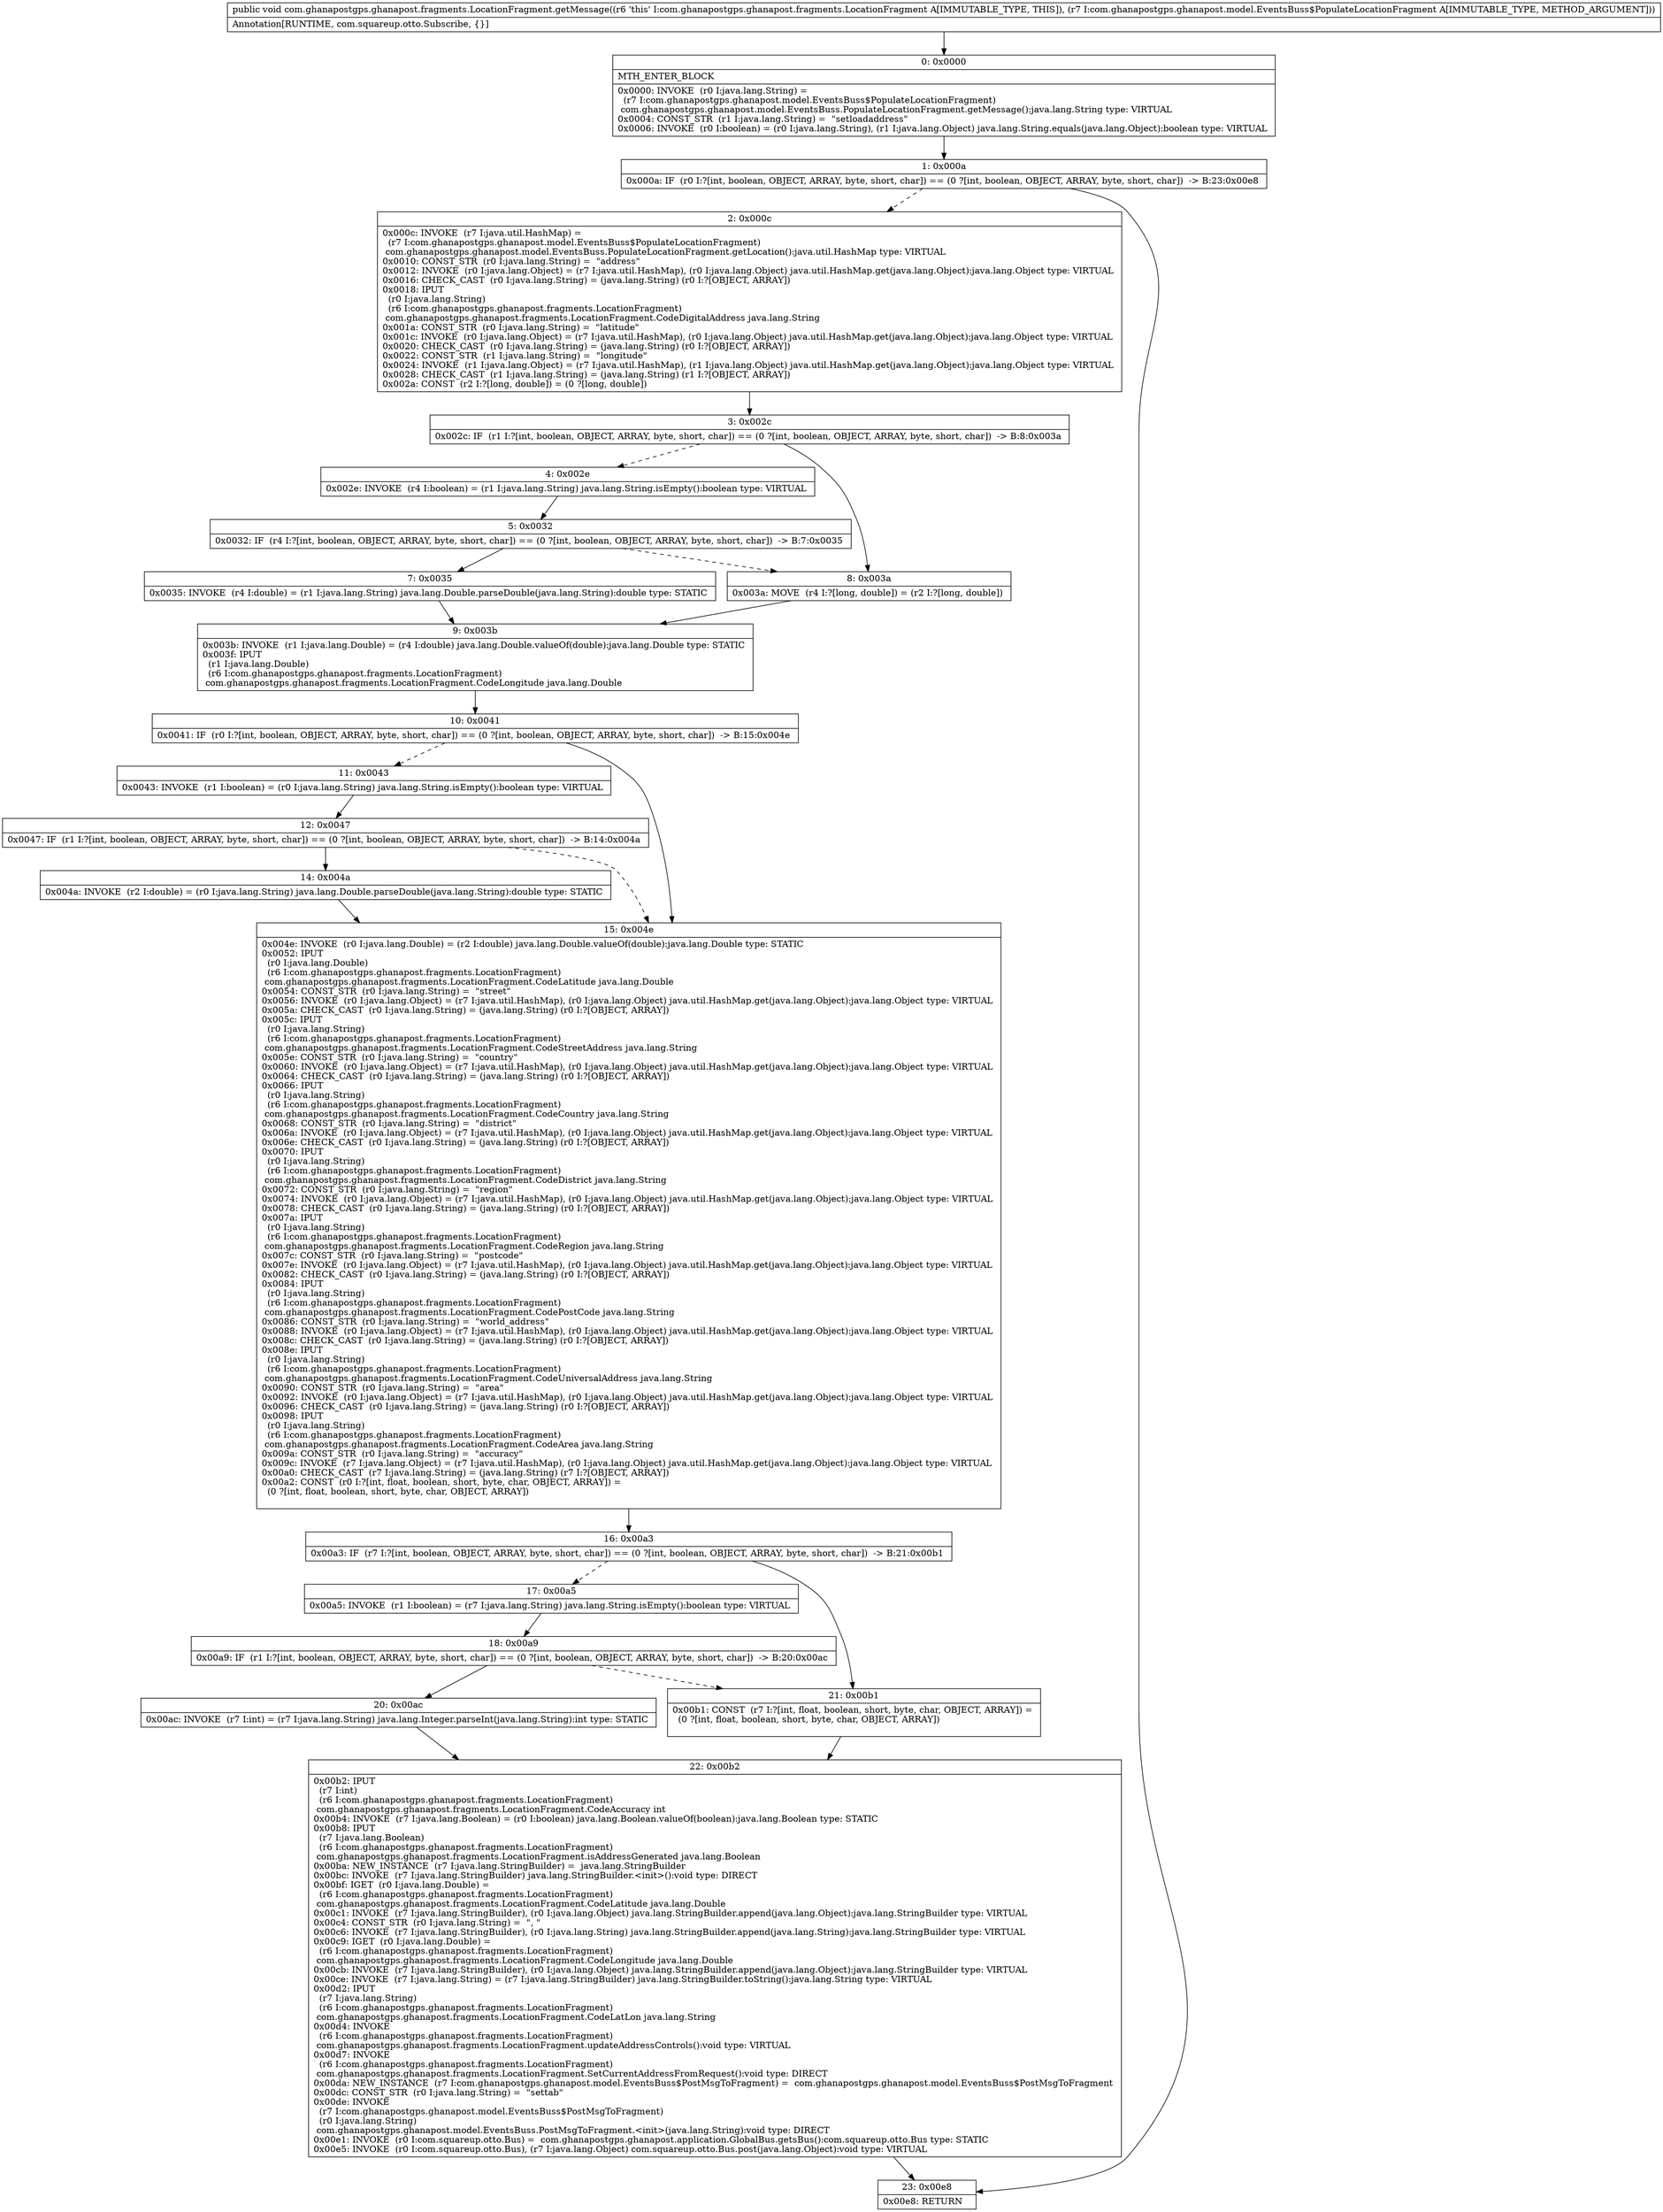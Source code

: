 digraph "CFG forcom.ghanapostgps.ghanapost.fragments.LocationFragment.getMessage(Lcom\/ghanapostgps\/ghanapost\/model\/EventsBuss$PopulateLocationFragment;)V" {
Node_0 [shape=record,label="{0\:\ 0x0000|MTH_ENTER_BLOCK\l|0x0000: INVOKE  (r0 I:java.lang.String) = \l  (r7 I:com.ghanapostgps.ghanapost.model.EventsBuss$PopulateLocationFragment)\l com.ghanapostgps.ghanapost.model.EventsBuss.PopulateLocationFragment.getMessage():java.lang.String type: VIRTUAL \l0x0004: CONST_STR  (r1 I:java.lang.String) =  \"setloadaddress\" \l0x0006: INVOKE  (r0 I:boolean) = (r0 I:java.lang.String), (r1 I:java.lang.Object) java.lang.String.equals(java.lang.Object):boolean type: VIRTUAL \l}"];
Node_1 [shape=record,label="{1\:\ 0x000a|0x000a: IF  (r0 I:?[int, boolean, OBJECT, ARRAY, byte, short, char]) == (0 ?[int, boolean, OBJECT, ARRAY, byte, short, char])  \-\> B:23:0x00e8 \l}"];
Node_2 [shape=record,label="{2\:\ 0x000c|0x000c: INVOKE  (r7 I:java.util.HashMap) = \l  (r7 I:com.ghanapostgps.ghanapost.model.EventsBuss$PopulateLocationFragment)\l com.ghanapostgps.ghanapost.model.EventsBuss.PopulateLocationFragment.getLocation():java.util.HashMap type: VIRTUAL \l0x0010: CONST_STR  (r0 I:java.lang.String) =  \"address\" \l0x0012: INVOKE  (r0 I:java.lang.Object) = (r7 I:java.util.HashMap), (r0 I:java.lang.Object) java.util.HashMap.get(java.lang.Object):java.lang.Object type: VIRTUAL \l0x0016: CHECK_CAST  (r0 I:java.lang.String) = (java.lang.String) (r0 I:?[OBJECT, ARRAY]) \l0x0018: IPUT  \l  (r0 I:java.lang.String)\l  (r6 I:com.ghanapostgps.ghanapost.fragments.LocationFragment)\l com.ghanapostgps.ghanapost.fragments.LocationFragment.CodeDigitalAddress java.lang.String \l0x001a: CONST_STR  (r0 I:java.lang.String) =  \"latitude\" \l0x001c: INVOKE  (r0 I:java.lang.Object) = (r7 I:java.util.HashMap), (r0 I:java.lang.Object) java.util.HashMap.get(java.lang.Object):java.lang.Object type: VIRTUAL \l0x0020: CHECK_CAST  (r0 I:java.lang.String) = (java.lang.String) (r0 I:?[OBJECT, ARRAY]) \l0x0022: CONST_STR  (r1 I:java.lang.String) =  \"longitude\" \l0x0024: INVOKE  (r1 I:java.lang.Object) = (r7 I:java.util.HashMap), (r1 I:java.lang.Object) java.util.HashMap.get(java.lang.Object):java.lang.Object type: VIRTUAL \l0x0028: CHECK_CAST  (r1 I:java.lang.String) = (java.lang.String) (r1 I:?[OBJECT, ARRAY]) \l0x002a: CONST  (r2 I:?[long, double]) = (0 ?[long, double]) \l}"];
Node_3 [shape=record,label="{3\:\ 0x002c|0x002c: IF  (r1 I:?[int, boolean, OBJECT, ARRAY, byte, short, char]) == (0 ?[int, boolean, OBJECT, ARRAY, byte, short, char])  \-\> B:8:0x003a \l}"];
Node_4 [shape=record,label="{4\:\ 0x002e|0x002e: INVOKE  (r4 I:boolean) = (r1 I:java.lang.String) java.lang.String.isEmpty():boolean type: VIRTUAL \l}"];
Node_5 [shape=record,label="{5\:\ 0x0032|0x0032: IF  (r4 I:?[int, boolean, OBJECT, ARRAY, byte, short, char]) == (0 ?[int, boolean, OBJECT, ARRAY, byte, short, char])  \-\> B:7:0x0035 \l}"];
Node_7 [shape=record,label="{7\:\ 0x0035|0x0035: INVOKE  (r4 I:double) = (r1 I:java.lang.String) java.lang.Double.parseDouble(java.lang.String):double type: STATIC \l}"];
Node_8 [shape=record,label="{8\:\ 0x003a|0x003a: MOVE  (r4 I:?[long, double]) = (r2 I:?[long, double]) \l}"];
Node_9 [shape=record,label="{9\:\ 0x003b|0x003b: INVOKE  (r1 I:java.lang.Double) = (r4 I:double) java.lang.Double.valueOf(double):java.lang.Double type: STATIC \l0x003f: IPUT  \l  (r1 I:java.lang.Double)\l  (r6 I:com.ghanapostgps.ghanapost.fragments.LocationFragment)\l com.ghanapostgps.ghanapost.fragments.LocationFragment.CodeLongitude java.lang.Double \l}"];
Node_10 [shape=record,label="{10\:\ 0x0041|0x0041: IF  (r0 I:?[int, boolean, OBJECT, ARRAY, byte, short, char]) == (0 ?[int, boolean, OBJECT, ARRAY, byte, short, char])  \-\> B:15:0x004e \l}"];
Node_11 [shape=record,label="{11\:\ 0x0043|0x0043: INVOKE  (r1 I:boolean) = (r0 I:java.lang.String) java.lang.String.isEmpty():boolean type: VIRTUAL \l}"];
Node_12 [shape=record,label="{12\:\ 0x0047|0x0047: IF  (r1 I:?[int, boolean, OBJECT, ARRAY, byte, short, char]) == (0 ?[int, boolean, OBJECT, ARRAY, byte, short, char])  \-\> B:14:0x004a \l}"];
Node_14 [shape=record,label="{14\:\ 0x004a|0x004a: INVOKE  (r2 I:double) = (r0 I:java.lang.String) java.lang.Double.parseDouble(java.lang.String):double type: STATIC \l}"];
Node_15 [shape=record,label="{15\:\ 0x004e|0x004e: INVOKE  (r0 I:java.lang.Double) = (r2 I:double) java.lang.Double.valueOf(double):java.lang.Double type: STATIC \l0x0052: IPUT  \l  (r0 I:java.lang.Double)\l  (r6 I:com.ghanapostgps.ghanapost.fragments.LocationFragment)\l com.ghanapostgps.ghanapost.fragments.LocationFragment.CodeLatitude java.lang.Double \l0x0054: CONST_STR  (r0 I:java.lang.String) =  \"street\" \l0x0056: INVOKE  (r0 I:java.lang.Object) = (r7 I:java.util.HashMap), (r0 I:java.lang.Object) java.util.HashMap.get(java.lang.Object):java.lang.Object type: VIRTUAL \l0x005a: CHECK_CAST  (r0 I:java.lang.String) = (java.lang.String) (r0 I:?[OBJECT, ARRAY]) \l0x005c: IPUT  \l  (r0 I:java.lang.String)\l  (r6 I:com.ghanapostgps.ghanapost.fragments.LocationFragment)\l com.ghanapostgps.ghanapost.fragments.LocationFragment.CodeStreetAddress java.lang.String \l0x005e: CONST_STR  (r0 I:java.lang.String) =  \"country\" \l0x0060: INVOKE  (r0 I:java.lang.Object) = (r7 I:java.util.HashMap), (r0 I:java.lang.Object) java.util.HashMap.get(java.lang.Object):java.lang.Object type: VIRTUAL \l0x0064: CHECK_CAST  (r0 I:java.lang.String) = (java.lang.String) (r0 I:?[OBJECT, ARRAY]) \l0x0066: IPUT  \l  (r0 I:java.lang.String)\l  (r6 I:com.ghanapostgps.ghanapost.fragments.LocationFragment)\l com.ghanapostgps.ghanapost.fragments.LocationFragment.CodeCountry java.lang.String \l0x0068: CONST_STR  (r0 I:java.lang.String) =  \"district\" \l0x006a: INVOKE  (r0 I:java.lang.Object) = (r7 I:java.util.HashMap), (r0 I:java.lang.Object) java.util.HashMap.get(java.lang.Object):java.lang.Object type: VIRTUAL \l0x006e: CHECK_CAST  (r0 I:java.lang.String) = (java.lang.String) (r0 I:?[OBJECT, ARRAY]) \l0x0070: IPUT  \l  (r0 I:java.lang.String)\l  (r6 I:com.ghanapostgps.ghanapost.fragments.LocationFragment)\l com.ghanapostgps.ghanapost.fragments.LocationFragment.CodeDistrict java.lang.String \l0x0072: CONST_STR  (r0 I:java.lang.String) =  \"region\" \l0x0074: INVOKE  (r0 I:java.lang.Object) = (r7 I:java.util.HashMap), (r0 I:java.lang.Object) java.util.HashMap.get(java.lang.Object):java.lang.Object type: VIRTUAL \l0x0078: CHECK_CAST  (r0 I:java.lang.String) = (java.lang.String) (r0 I:?[OBJECT, ARRAY]) \l0x007a: IPUT  \l  (r0 I:java.lang.String)\l  (r6 I:com.ghanapostgps.ghanapost.fragments.LocationFragment)\l com.ghanapostgps.ghanapost.fragments.LocationFragment.CodeRegion java.lang.String \l0x007c: CONST_STR  (r0 I:java.lang.String) =  \"postcode\" \l0x007e: INVOKE  (r0 I:java.lang.Object) = (r7 I:java.util.HashMap), (r0 I:java.lang.Object) java.util.HashMap.get(java.lang.Object):java.lang.Object type: VIRTUAL \l0x0082: CHECK_CAST  (r0 I:java.lang.String) = (java.lang.String) (r0 I:?[OBJECT, ARRAY]) \l0x0084: IPUT  \l  (r0 I:java.lang.String)\l  (r6 I:com.ghanapostgps.ghanapost.fragments.LocationFragment)\l com.ghanapostgps.ghanapost.fragments.LocationFragment.CodePostCode java.lang.String \l0x0086: CONST_STR  (r0 I:java.lang.String) =  \"world_address\" \l0x0088: INVOKE  (r0 I:java.lang.Object) = (r7 I:java.util.HashMap), (r0 I:java.lang.Object) java.util.HashMap.get(java.lang.Object):java.lang.Object type: VIRTUAL \l0x008c: CHECK_CAST  (r0 I:java.lang.String) = (java.lang.String) (r0 I:?[OBJECT, ARRAY]) \l0x008e: IPUT  \l  (r0 I:java.lang.String)\l  (r6 I:com.ghanapostgps.ghanapost.fragments.LocationFragment)\l com.ghanapostgps.ghanapost.fragments.LocationFragment.CodeUniversalAddress java.lang.String \l0x0090: CONST_STR  (r0 I:java.lang.String) =  \"area\" \l0x0092: INVOKE  (r0 I:java.lang.Object) = (r7 I:java.util.HashMap), (r0 I:java.lang.Object) java.util.HashMap.get(java.lang.Object):java.lang.Object type: VIRTUAL \l0x0096: CHECK_CAST  (r0 I:java.lang.String) = (java.lang.String) (r0 I:?[OBJECT, ARRAY]) \l0x0098: IPUT  \l  (r0 I:java.lang.String)\l  (r6 I:com.ghanapostgps.ghanapost.fragments.LocationFragment)\l com.ghanapostgps.ghanapost.fragments.LocationFragment.CodeArea java.lang.String \l0x009a: CONST_STR  (r0 I:java.lang.String) =  \"accuracy\" \l0x009c: INVOKE  (r7 I:java.lang.Object) = (r7 I:java.util.HashMap), (r0 I:java.lang.Object) java.util.HashMap.get(java.lang.Object):java.lang.Object type: VIRTUAL \l0x00a0: CHECK_CAST  (r7 I:java.lang.String) = (java.lang.String) (r7 I:?[OBJECT, ARRAY]) \l0x00a2: CONST  (r0 I:?[int, float, boolean, short, byte, char, OBJECT, ARRAY]) = \l  (0 ?[int, float, boolean, short, byte, char, OBJECT, ARRAY])\l \l}"];
Node_16 [shape=record,label="{16\:\ 0x00a3|0x00a3: IF  (r7 I:?[int, boolean, OBJECT, ARRAY, byte, short, char]) == (0 ?[int, boolean, OBJECT, ARRAY, byte, short, char])  \-\> B:21:0x00b1 \l}"];
Node_17 [shape=record,label="{17\:\ 0x00a5|0x00a5: INVOKE  (r1 I:boolean) = (r7 I:java.lang.String) java.lang.String.isEmpty():boolean type: VIRTUAL \l}"];
Node_18 [shape=record,label="{18\:\ 0x00a9|0x00a9: IF  (r1 I:?[int, boolean, OBJECT, ARRAY, byte, short, char]) == (0 ?[int, boolean, OBJECT, ARRAY, byte, short, char])  \-\> B:20:0x00ac \l}"];
Node_20 [shape=record,label="{20\:\ 0x00ac|0x00ac: INVOKE  (r7 I:int) = (r7 I:java.lang.String) java.lang.Integer.parseInt(java.lang.String):int type: STATIC \l}"];
Node_21 [shape=record,label="{21\:\ 0x00b1|0x00b1: CONST  (r7 I:?[int, float, boolean, short, byte, char, OBJECT, ARRAY]) = \l  (0 ?[int, float, boolean, short, byte, char, OBJECT, ARRAY])\l \l}"];
Node_22 [shape=record,label="{22\:\ 0x00b2|0x00b2: IPUT  \l  (r7 I:int)\l  (r6 I:com.ghanapostgps.ghanapost.fragments.LocationFragment)\l com.ghanapostgps.ghanapost.fragments.LocationFragment.CodeAccuracy int \l0x00b4: INVOKE  (r7 I:java.lang.Boolean) = (r0 I:boolean) java.lang.Boolean.valueOf(boolean):java.lang.Boolean type: STATIC \l0x00b8: IPUT  \l  (r7 I:java.lang.Boolean)\l  (r6 I:com.ghanapostgps.ghanapost.fragments.LocationFragment)\l com.ghanapostgps.ghanapost.fragments.LocationFragment.isAddressGenerated java.lang.Boolean \l0x00ba: NEW_INSTANCE  (r7 I:java.lang.StringBuilder) =  java.lang.StringBuilder \l0x00bc: INVOKE  (r7 I:java.lang.StringBuilder) java.lang.StringBuilder.\<init\>():void type: DIRECT \l0x00bf: IGET  (r0 I:java.lang.Double) = \l  (r6 I:com.ghanapostgps.ghanapost.fragments.LocationFragment)\l com.ghanapostgps.ghanapost.fragments.LocationFragment.CodeLatitude java.lang.Double \l0x00c1: INVOKE  (r7 I:java.lang.StringBuilder), (r0 I:java.lang.Object) java.lang.StringBuilder.append(java.lang.Object):java.lang.StringBuilder type: VIRTUAL \l0x00c4: CONST_STR  (r0 I:java.lang.String) =  \", \" \l0x00c6: INVOKE  (r7 I:java.lang.StringBuilder), (r0 I:java.lang.String) java.lang.StringBuilder.append(java.lang.String):java.lang.StringBuilder type: VIRTUAL \l0x00c9: IGET  (r0 I:java.lang.Double) = \l  (r6 I:com.ghanapostgps.ghanapost.fragments.LocationFragment)\l com.ghanapostgps.ghanapost.fragments.LocationFragment.CodeLongitude java.lang.Double \l0x00cb: INVOKE  (r7 I:java.lang.StringBuilder), (r0 I:java.lang.Object) java.lang.StringBuilder.append(java.lang.Object):java.lang.StringBuilder type: VIRTUAL \l0x00ce: INVOKE  (r7 I:java.lang.String) = (r7 I:java.lang.StringBuilder) java.lang.StringBuilder.toString():java.lang.String type: VIRTUAL \l0x00d2: IPUT  \l  (r7 I:java.lang.String)\l  (r6 I:com.ghanapostgps.ghanapost.fragments.LocationFragment)\l com.ghanapostgps.ghanapost.fragments.LocationFragment.CodeLatLon java.lang.String \l0x00d4: INVOKE  \l  (r6 I:com.ghanapostgps.ghanapost.fragments.LocationFragment)\l com.ghanapostgps.ghanapost.fragments.LocationFragment.updateAddressControls():void type: VIRTUAL \l0x00d7: INVOKE  \l  (r6 I:com.ghanapostgps.ghanapost.fragments.LocationFragment)\l com.ghanapostgps.ghanapost.fragments.LocationFragment.SetCurrentAddressFromRequest():void type: DIRECT \l0x00da: NEW_INSTANCE  (r7 I:com.ghanapostgps.ghanapost.model.EventsBuss$PostMsgToFragment) =  com.ghanapostgps.ghanapost.model.EventsBuss$PostMsgToFragment \l0x00dc: CONST_STR  (r0 I:java.lang.String) =  \"settab\" \l0x00de: INVOKE  \l  (r7 I:com.ghanapostgps.ghanapost.model.EventsBuss$PostMsgToFragment)\l  (r0 I:java.lang.String)\l com.ghanapostgps.ghanapost.model.EventsBuss.PostMsgToFragment.\<init\>(java.lang.String):void type: DIRECT \l0x00e1: INVOKE  (r0 I:com.squareup.otto.Bus) =  com.ghanapostgps.ghanapost.application.GlobalBus.getsBus():com.squareup.otto.Bus type: STATIC \l0x00e5: INVOKE  (r0 I:com.squareup.otto.Bus), (r7 I:java.lang.Object) com.squareup.otto.Bus.post(java.lang.Object):void type: VIRTUAL \l}"];
Node_23 [shape=record,label="{23\:\ 0x00e8|0x00e8: RETURN   \l}"];
MethodNode[shape=record,label="{public void com.ghanapostgps.ghanapost.fragments.LocationFragment.getMessage((r6 'this' I:com.ghanapostgps.ghanapost.fragments.LocationFragment A[IMMUTABLE_TYPE, THIS]), (r7 I:com.ghanapostgps.ghanapost.model.EventsBuss$PopulateLocationFragment A[IMMUTABLE_TYPE, METHOD_ARGUMENT]))  | Annotation[RUNTIME, com.squareup.otto.Subscribe, \{\}]\l}"];
MethodNode -> Node_0;
Node_0 -> Node_1;
Node_1 -> Node_2[style=dashed];
Node_1 -> Node_23;
Node_2 -> Node_3;
Node_3 -> Node_4[style=dashed];
Node_3 -> Node_8;
Node_4 -> Node_5;
Node_5 -> Node_7;
Node_5 -> Node_8[style=dashed];
Node_7 -> Node_9;
Node_8 -> Node_9;
Node_9 -> Node_10;
Node_10 -> Node_11[style=dashed];
Node_10 -> Node_15;
Node_11 -> Node_12;
Node_12 -> Node_14;
Node_12 -> Node_15[style=dashed];
Node_14 -> Node_15;
Node_15 -> Node_16;
Node_16 -> Node_17[style=dashed];
Node_16 -> Node_21;
Node_17 -> Node_18;
Node_18 -> Node_20;
Node_18 -> Node_21[style=dashed];
Node_20 -> Node_22;
Node_21 -> Node_22;
Node_22 -> Node_23;
}

